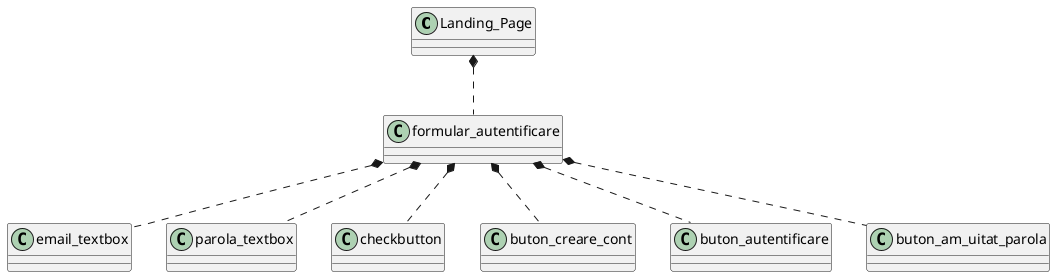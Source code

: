 @startuml
'https://plantuml.com/class-diagram
class Landing_Page {
}
class formular_autentificare {
}
class email_textbox {
}
class parola_textbox {
}
class checkbutton {
}
class buton_creare_cont {
}
class buton_autentificare {
}
class buton_am_uitat_parola {
}


Landing_Page *.. formular_autentificare
formular_autentificare *.. email_textbox
formular_autentificare *.. parola_textbox
formular_autentificare *.. checkbutton
formular_autentificare *.. buton_creare_cont
formular_autentificare *.. buton_autentificare
formular_autentificare *.. buton_am_uitat_parola
@enduml